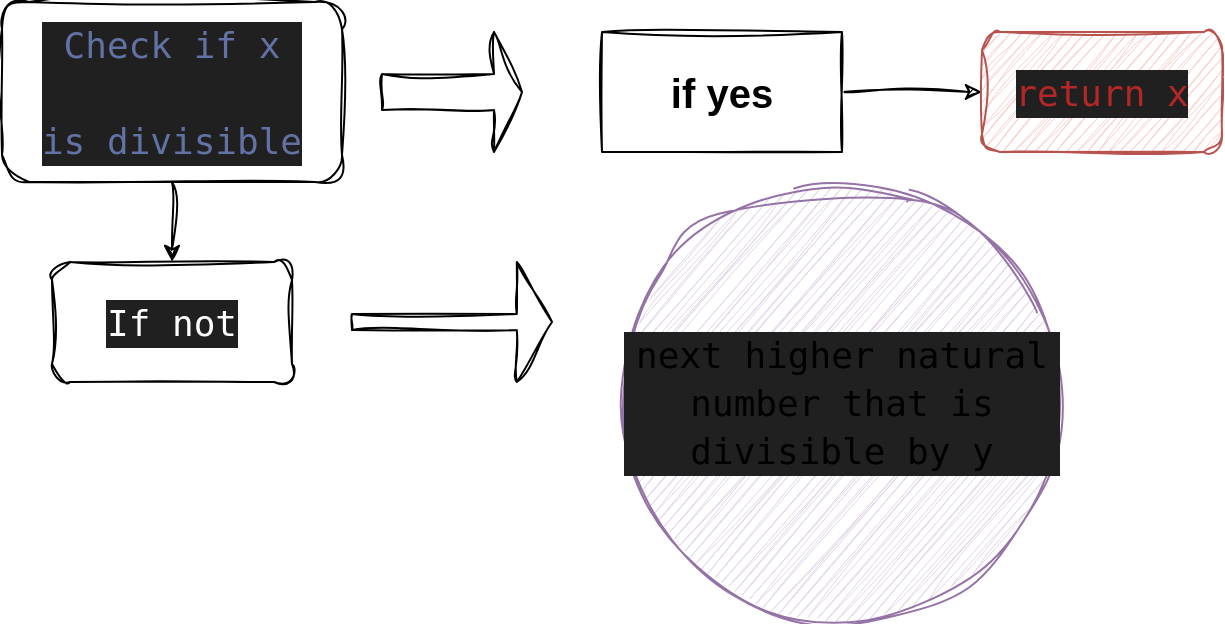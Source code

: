 <mxfile>
    <diagram id="so64pEnaY4gsX1CK37xV" name="Page-1">
        <mxGraphModel dx="1427" dy="829" grid="1" gridSize="10" guides="1" tooltips="1" connect="1" arrows="1" fold="1" page="1" pageScale="1" pageWidth="827" pageHeight="1169" math="0" shadow="0">
            <root>
                <mxCell id="0"/>
                <mxCell id="1" parent="0"/>
                <mxCell id="10" style="edgeStyle=none;sketch=1;hachureGap=4;jiggle=2;curveFitting=1;html=1;fontFamily=Helvetica;fontSize=16;fontColor=#b42727;" edge="1" parent="1" source="2" target="11">
                    <mxGeometry relative="1" as="geometry">
                        <mxPoint x="125" y="220" as="targetPoint"/>
                    </mxGeometry>
                </mxCell>
                <mxCell id="2" value="&lt;div style=&quot;color: rgb(248, 248, 242); background-color: rgb(32, 32, 32); font-family: &amp;quot;Fira Code&amp;quot;, &amp;quot;Droid Sans Mono&amp;quot;, &amp;quot;monospace&amp;quot;, monospace; font-size: 18px; line-height: 24px;&quot;&gt;&lt;div&gt;&lt;span style=&quot;color: #6272a4;&quot;&gt;Check if x&lt;/span&gt;&lt;/div&gt;&lt;br&gt;&lt;div&gt;&lt;span style=&quot;color: #6272a4;&quot;&gt;is divisible&lt;/span&gt;&lt;/div&gt;&lt;/div&gt;" style="rounded=1;whiteSpace=wrap;html=1;sketch=1;hachureGap=4;jiggle=2;curveFitting=1;fontFamily=Architects Daughter;fontSource=https%3A%2F%2Ffonts.googleapis.com%2Fcss%3Ffamily%3DArchitects%2BDaughter;fontSize=20;" vertex="1" parent="1">
                    <mxGeometry x="40" y="60" width="170" height="90" as="geometry"/>
                </mxCell>
                <mxCell id="3" value="" style="shape=singleArrow;whiteSpace=wrap;html=1;sketch=1;hachureGap=4;jiggle=2;curveFitting=1;fontFamily=Architects Daughter;fontSource=https%3A%2F%2Ffonts.googleapis.com%2Fcss%3Ffamily%3DArchitects%2BDaughter;fontSize=20;" vertex="1" parent="1">
                    <mxGeometry x="230" y="75" width="70" height="60" as="geometry"/>
                </mxCell>
                <mxCell id="7" style="edgeStyle=none;sketch=1;hachureGap=4;jiggle=2;curveFitting=1;html=1;fontFamily=Helvetica;fontSize=16;" edge="1" parent="1" source="4" target="8">
                    <mxGeometry relative="1" as="geometry">
                        <mxPoint x="530" y="105" as="targetPoint"/>
                    </mxGeometry>
                </mxCell>
                <mxCell id="4" value="if yes" style="rounded=0;whiteSpace=wrap;html=1;sketch=1;hachureGap=4;jiggle=2;curveFitting=1;fontFamily=Helvetica;fontSize=20;fontStyle=1" vertex="1" parent="1">
                    <mxGeometry x="340" y="75" width="120" height="60" as="geometry"/>
                </mxCell>
                <mxCell id="8" value="&lt;div style=&quot;background-color: rgb(32, 32, 32); font-family: &amp;quot;Fira Code&amp;quot;, &amp;quot;Droid Sans Mono&amp;quot;, &amp;quot;monospace&amp;quot;, monospace; font-size: 18px; line-height: 24px;&quot;&gt;&lt;span style=&quot;&quot;&gt;return x&lt;/span&gt;&lt;/div&gt;" style="rounded=1;whiteSpace=wrap;html=1;sketch=1;hachureGap=4;jiggle=2;curveFitting=1;fontFamily=Helvetica;fontSize=20;fillColor=#f8cecc;strokeColor=#b85450;fontColor=#b42727;" vertex="1" parent="1">
                    <mxGeometry x="530" y="75" width="120" height="60" as="geometry"/>
                </mxCell>
                <mxCell id="11" value="&lt;div style=&quot;background-color: rgb(32, 32, 32); font-family: &amp;quot;Fira Code&amp;quot;, &amp;quot;Droid Sans Mono&amp;quot;, &amp;quot;monospace&amp;quot;, monospace; font-size: 18px; line-height: 24px;&quot;&gt;&lt;span style=&quot;&quot;&gt;If not&lt;/span&gt;&lt;/div&gt;" style="rounded=1;whiteSpace=wrap;html=1;sketch=1;hachureGap=4;jiggle=2;curveFitting=1;fontFamily=Helvetica;fontSize=20;fontColor=#FFFFFF;" vertex="1" parent="1">
                    <mxGeometry x="65" y="190" width="120" height="60" as="geometry"/>
                </mxCell>
                <mxCell id="12" value="" style="shape=singleArrow;whiteSpace=wrap;html=1;sketch=1;hachureGap=4;jiggle=2;curveFitting=1;fontFamily=Helvetica;fontSize=20;fontColor=#FFFFFF;arrowWidth=0.134;arrowSize=0.176;" vertex="1" parent="1">
                    <mxGeometry x="215" y="190" width="100" height="60" as="geometry"/>
                </mxCell>
                <mxCell id="13" value="&lt;div style=&quot;background-color: rgb(32, 32, 32); font-family: &amp;quot;Fira Code&amp;quot;, &amp;quot;Droid Sans Mono&amp;quot;, &amp;quot;monospace&amp;quot;, monospace; font-size: 18px; line-height: 24px;&quot;&gt;&lt;div&gt;&lt;span style=&quot;&quot;&gt;next higher&amp;nbsp;&lt;/span&gt;natural number that is divisible by y&lt;/div&gt;&lt;/div&gt;" style="ellipse;whiteSpace=wrap;html=1;aspect=fixed;sketch=1;hachureGap=4;jiggle=2;curveFitting=1;fontFamily=Helvetica;fontSize=20;fillColor=#e1d5e7;strokeColor=#9673a6;" vertex="1" parent="1">
                    <mxGeometry x="350" y="150" width="220" height="220" as="geometry"/>
                </mxCell>
            </root>
        </mxGraphModel>
    </diagram>
</mxfile>